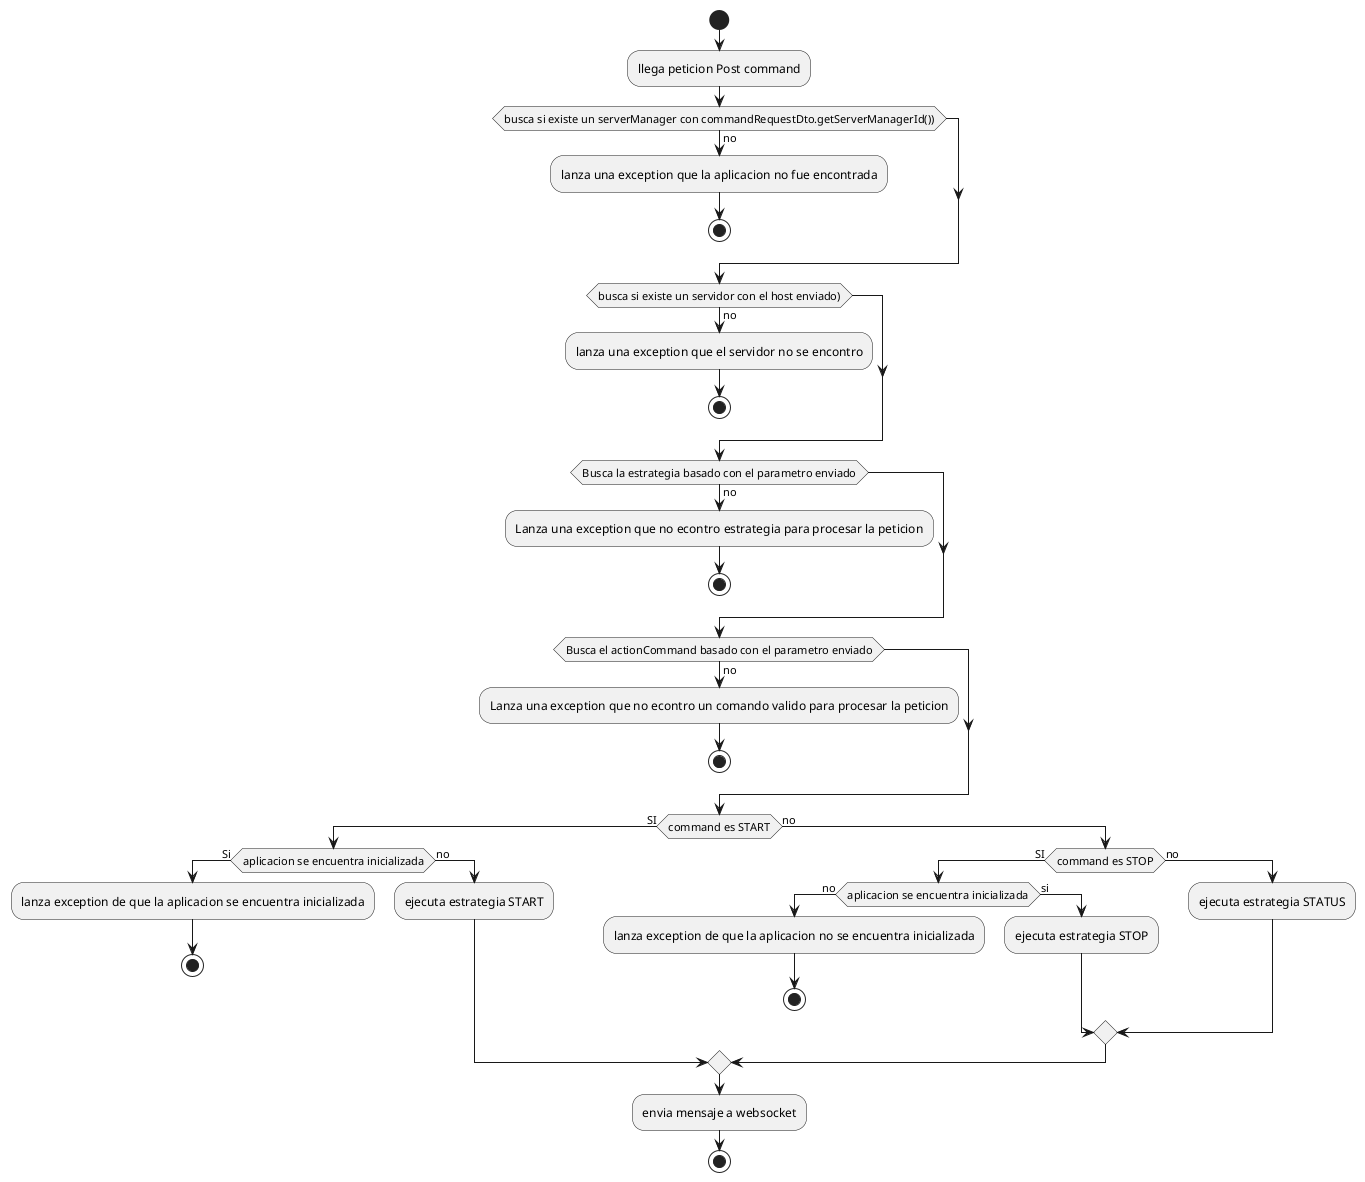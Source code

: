 @startuml
'https://plantuml.com/activity-diagram-beta

start
:llega peticion Post command;
if(busca si existe un serverManager con commandRequestDto.getServerManagerId())) then (no)
    :lanza una exception que la aplicacion no fue encontrada;
    stop
endif
if(busca si existe un servidor con el host enviado)) then (no)
    :lanza una exception que el servidor no se encontro;
    stop
endif
if(Busca la estrategia basado con el parametro enviado) then (no)
    :Lanza una exception que no econtro estrategia para procesar la peticion;
    stop
endif
if(Busca el actionCommand basado con el parametro enviado) then (no)
    :Lanza una exception que no econtro un comando valido para procesar la peticion;
    stop
endif
if (command es START) then (SI)
    if(aplicacion se encuentra inicializada) then(Si)
        :lanza exception de que la aplicacion se encuentra inicializada;
         stop
    else (no)
        :ejecuta estrategia START;
    endif
else (no)
  if (command es STOP) then (SI)
    if(aplicacion se encuentra inicializada) then(no)
          :lanza exception de que la aplicacion no se encuentra inicializada;
           stop
      else (si)
          :ejecuta estrategia STOP;
      endif
  else (no)
    :ejecuta estrategia STATUS;
  endif
endif
:envia mensaje a websocket;
stop

@enduml

